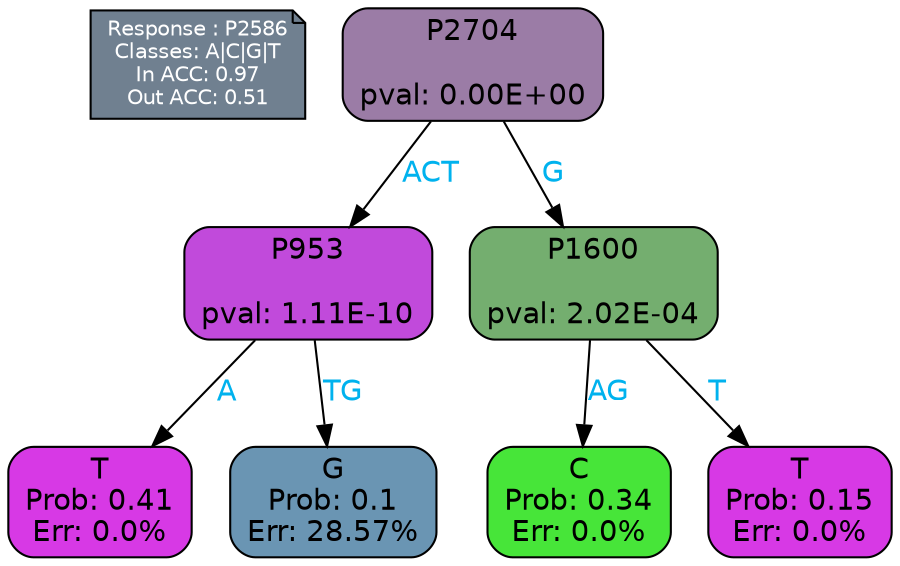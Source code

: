digraph Tree {
node [shape=box, style="filled, rounded", color="black", fontname=helvetica] ;
graph [ranksep=equally, splines=polylines, bgcolor=transparent, dpi=600] ;
edge [fontname=helvetica] ;
LEGEND [label="Response : P2586
Classes: A|C|G|T
In ACC: 0.97
Out ACC: 0.51
",shape=note,align=left,style=filled,fillcolor="slategray",fontcolor="white",fontsize=10];1 [label="P2704

pval: 0.00E+00", fillcolor="#9b7ca6"] ;
2 [label="P953

pval: 1.11E-10", fillcolor="#c14adb"] ;
3 [label="T
Prob: 0.41
Err: 0.0%", fillcolor="#d739e5"] ;
4 [label="G
Prob: 0.1
Err: 28.57%", fillcolor="#6a95b3"] ;
5 [label="P1600

pval: 2.02E-04", fillcolor="#74ae6f"] ;
6 [label="C
Prob: 0.34
Err: 0.0%", fillcolor="#47e539"] ;
7 [label="T
Prob: 0.15
Err: 0.0%", fillcolor="#d739e5"] ;
1 -> 2 [label="ACT",fontcolor=deepskyblue2] ;
1 -> 5 [label="G",fontcolor=deepskyblue2] ;
2 -> 3 [label="A",fontcolor=deepskyblue2] ;
2 -> 4 [label="TG",fontcolor=deepskyblue2] ;
5 -> 6 [label="AG",fontcolor=deepskyblue2] ;
5 -> 7 [label="T",fontcolor=deepskyblue2] ;
{rank = same; 3;4;6;7;}{rank = same; LEGEND;1;}}